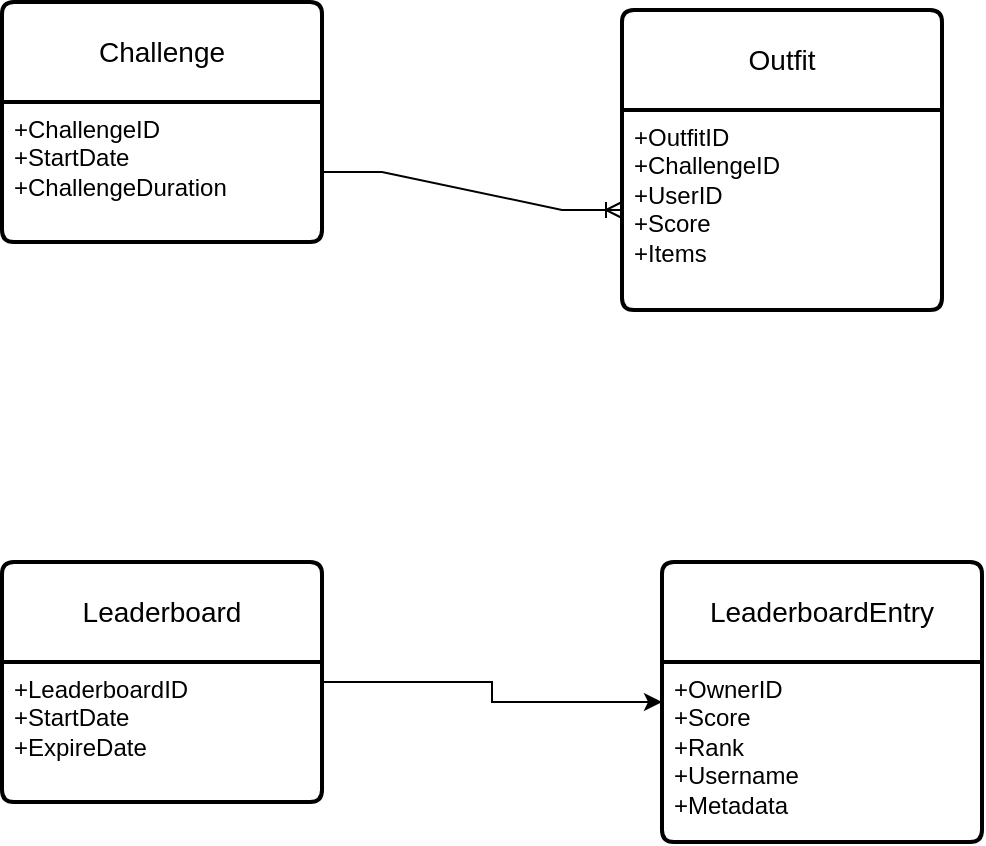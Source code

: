 <mxfile version="21.5.0" type="github">
  <diagram name="第 1 页" id="ZLI-xnwd5I3-F7gUhsCu">
    <mxGraphModel dx="1434" dy="728" grid="1" gridSize="10" guides="1" tooltips="1" connect="1" arrows="1" fold="1" page="1" pageScale="1" pageWidth="827" pageHeight="1169" math="0" shadow="0">
      <root>
        <mxCell id="0" />
        <mxCell id="1" parent="0" />
        <mxCell id="JRfJdb27c1tYHtVessSR-1" value="Challenge" style="swimlane;childLayout=stackLayout;horizontal=1;startSize=50;horizontalStack=0;rounded=1;fontSize=14;fontStyle=0;strokeWidth=2;resizeParent=0;resizeLast=1;shadow=0;dashed=0;align=center;arcSize=4;whiteSpace=wrap;html=1;" vertex="1" parent="1">
          <mxGeometry x="150" y="220" width="160" height="120" as="geometry" />
        </mxCell>
        <mxCell id="JRfJdb27c1tYHtVessSR-2" value="+ChallengeID&lt;br&gt;+StartDate&lt;br&gt;+ChallengeDuration" style="align=left;strokeColor=none;fillColor=none;spacingLeft=4;fontSize=12;verticalAlign=top;resizable=0;rotatable=0;part=1;html=1;" vertex="1" parent="JRfJdb27c1tYHtVessSR-1">
          <mxGeometry y="50" width="160" height="70" as="geometry" />
        </mxCell>
        <mxCell id="JRfJdb27c1tYHtVessSR-3" value="Outfit" style="swimlane;childLayout=stackLayout;horizontal=1;startSize=50;horizontalStack=0;rounded=1;fontSize=14;fontStyle=0;strokeWidth=2;resizeParent=0;resizeLast=1;shadow=0;dashed=0;align=center;arcSize=4;whiteSpace=wrap;html=1;" vertex="1" parent="1">
          <mxGeometry x="460" y="224" width="160" height="150" as="geometry">
            <mxRectangle x="470" y="220" width="70" height="50" as="alternateBounds" />
          </mxGeometry>
        </mxCell>
        <mxCell id="JRfJdb27c1tYHtVessSR-4" value="+OutfitID&lt;br&gt;+ChallengeID&lt;br&gt;+UserID&lt;br&gt;+Score&lt;br&gt;+Items" style="align=left;strokeColor=none;fillColor=none;spacingLeft=4;fontSize=12;verticalAlign=top;resizable=0;rotatable=0;part=1;html=1;" vertex="1" parent="JRfJdb27c1tYHtVessSR-3">
          <mxGeometry y="50" width="160" height="100" as="geometry" />
        </mxCell>
        <mxCell id="JRfJdb27c1tYHtVessSR-10" value="" style="edgeStyle=entityRelationEdgeStyle;fontSize=12;html=1;endArrow=ERoneToMany;rounded=0;exitX=1;exitY=0.5;exitDx=0;exitDy=0;entryX=0;entryY=0.5;entryDx=0;entryDy=0;" edge="1" parent="1" source="JRfJdb27c1tYHtVessSR-2" target="JRfJdb27c1tYHtVessSR-4">
          <mxGeometry width="100" height="100" relative="1" as="geometry">
            <mxPoint x="360" y="430" as="sourcePoint" />
            <mxPoint x="460" y="330" as="targetPoint" />
          </mxGeometry>
        </mxCell>
        <mxCell id="JRfJdb27c1tYHtVessSR-18" value="" style="edgeStyle=orthogonalEdgeStyle;rounded=0;orthogonalLoop=1;jettySize=auto;html=1;" edge="1" parent="1" source="JRfJdb27c1tYHtVessSR-14" target="JRfJdb27c1tYHtVessSR-16">
          <mxGeometry relative="1" as="geometry" />
        </mxCell>
        <mxCell id="JRfJdb27c1tYHtVessSR-14" value="Leaderboard" style="swimlane;childLayout=stackLayout;horizontal=1;startSize=50;horizontalStack=0;rounded=1;fontSize=14;fontStyle=0;strokeWidth=2;resizeParent=0;resizeLast=1;shadow=0;dashed=0;align=center;arcSize=4;whiteSpace=wrap;html=1;" vertex="1" parent="1">
          <mxGeometry x="150" y="500" width="160" height="120" as="geometry" />
        </mxCell>
        <mxCell id="JRfJdb27c1tYHtVessSR-15" value="+LeaderboardID&lt;br&gt;+StartDate&lt;br&gt;+ExpireDate" style="align=left;strokeColor=none;fillColor=none;spacingLeft=4;fontSize=12;verticalAlign=top;resizable=0;rotatable=0;part=1;html=1;" vertex="1" parent="JRfJdb27c1tYHtVessSR-14">
          <mxGeometry y="50" width="160" height="70" as="geometry" />
        </mxCell>
        <mxCell id="JRfJdb27c1tYHtVessSR-16" value="LeaderboardEntry" style="swimlane;childLayout=stackLayout;horizontal=1;startSize=50;horizontalStack=0;rounded=1;fontSize=14;fontStyle=0;strokeWidth=2;resizeParent=0;resizeLast=1;shadow=0;dashed=0;align=center;arcSize=4;whiteSpace=wrap;html=1;" vertex="1" parent="1">
          <mxGeometry x="480" y="500" width="160" height="140" as="geometry" />
        </mxCell>
        <mxCell id="JRfJdb27c1tYHtVessSR-17" value="+OwnerID&lt;br&gt;+Score&lt;br&gt;+Rank&lt;br&gt;+Username&lt;br&gt;+Metadata" style="align=left;strokeColor=none;fillColor=none;spacingLeft=4;fontSize=12;verticalAlign=top;resizable=0;rotatable=0;part=1;html=1;" vertex="1" parent="JRfJdb27c1tYHtVessSR-16">
          <mxGeometry y="50" width="160" height="90" as="geometry" />
        </mxCell>
      </root>
    </mxGraphModel>
  </diagram>
</mxfile>
